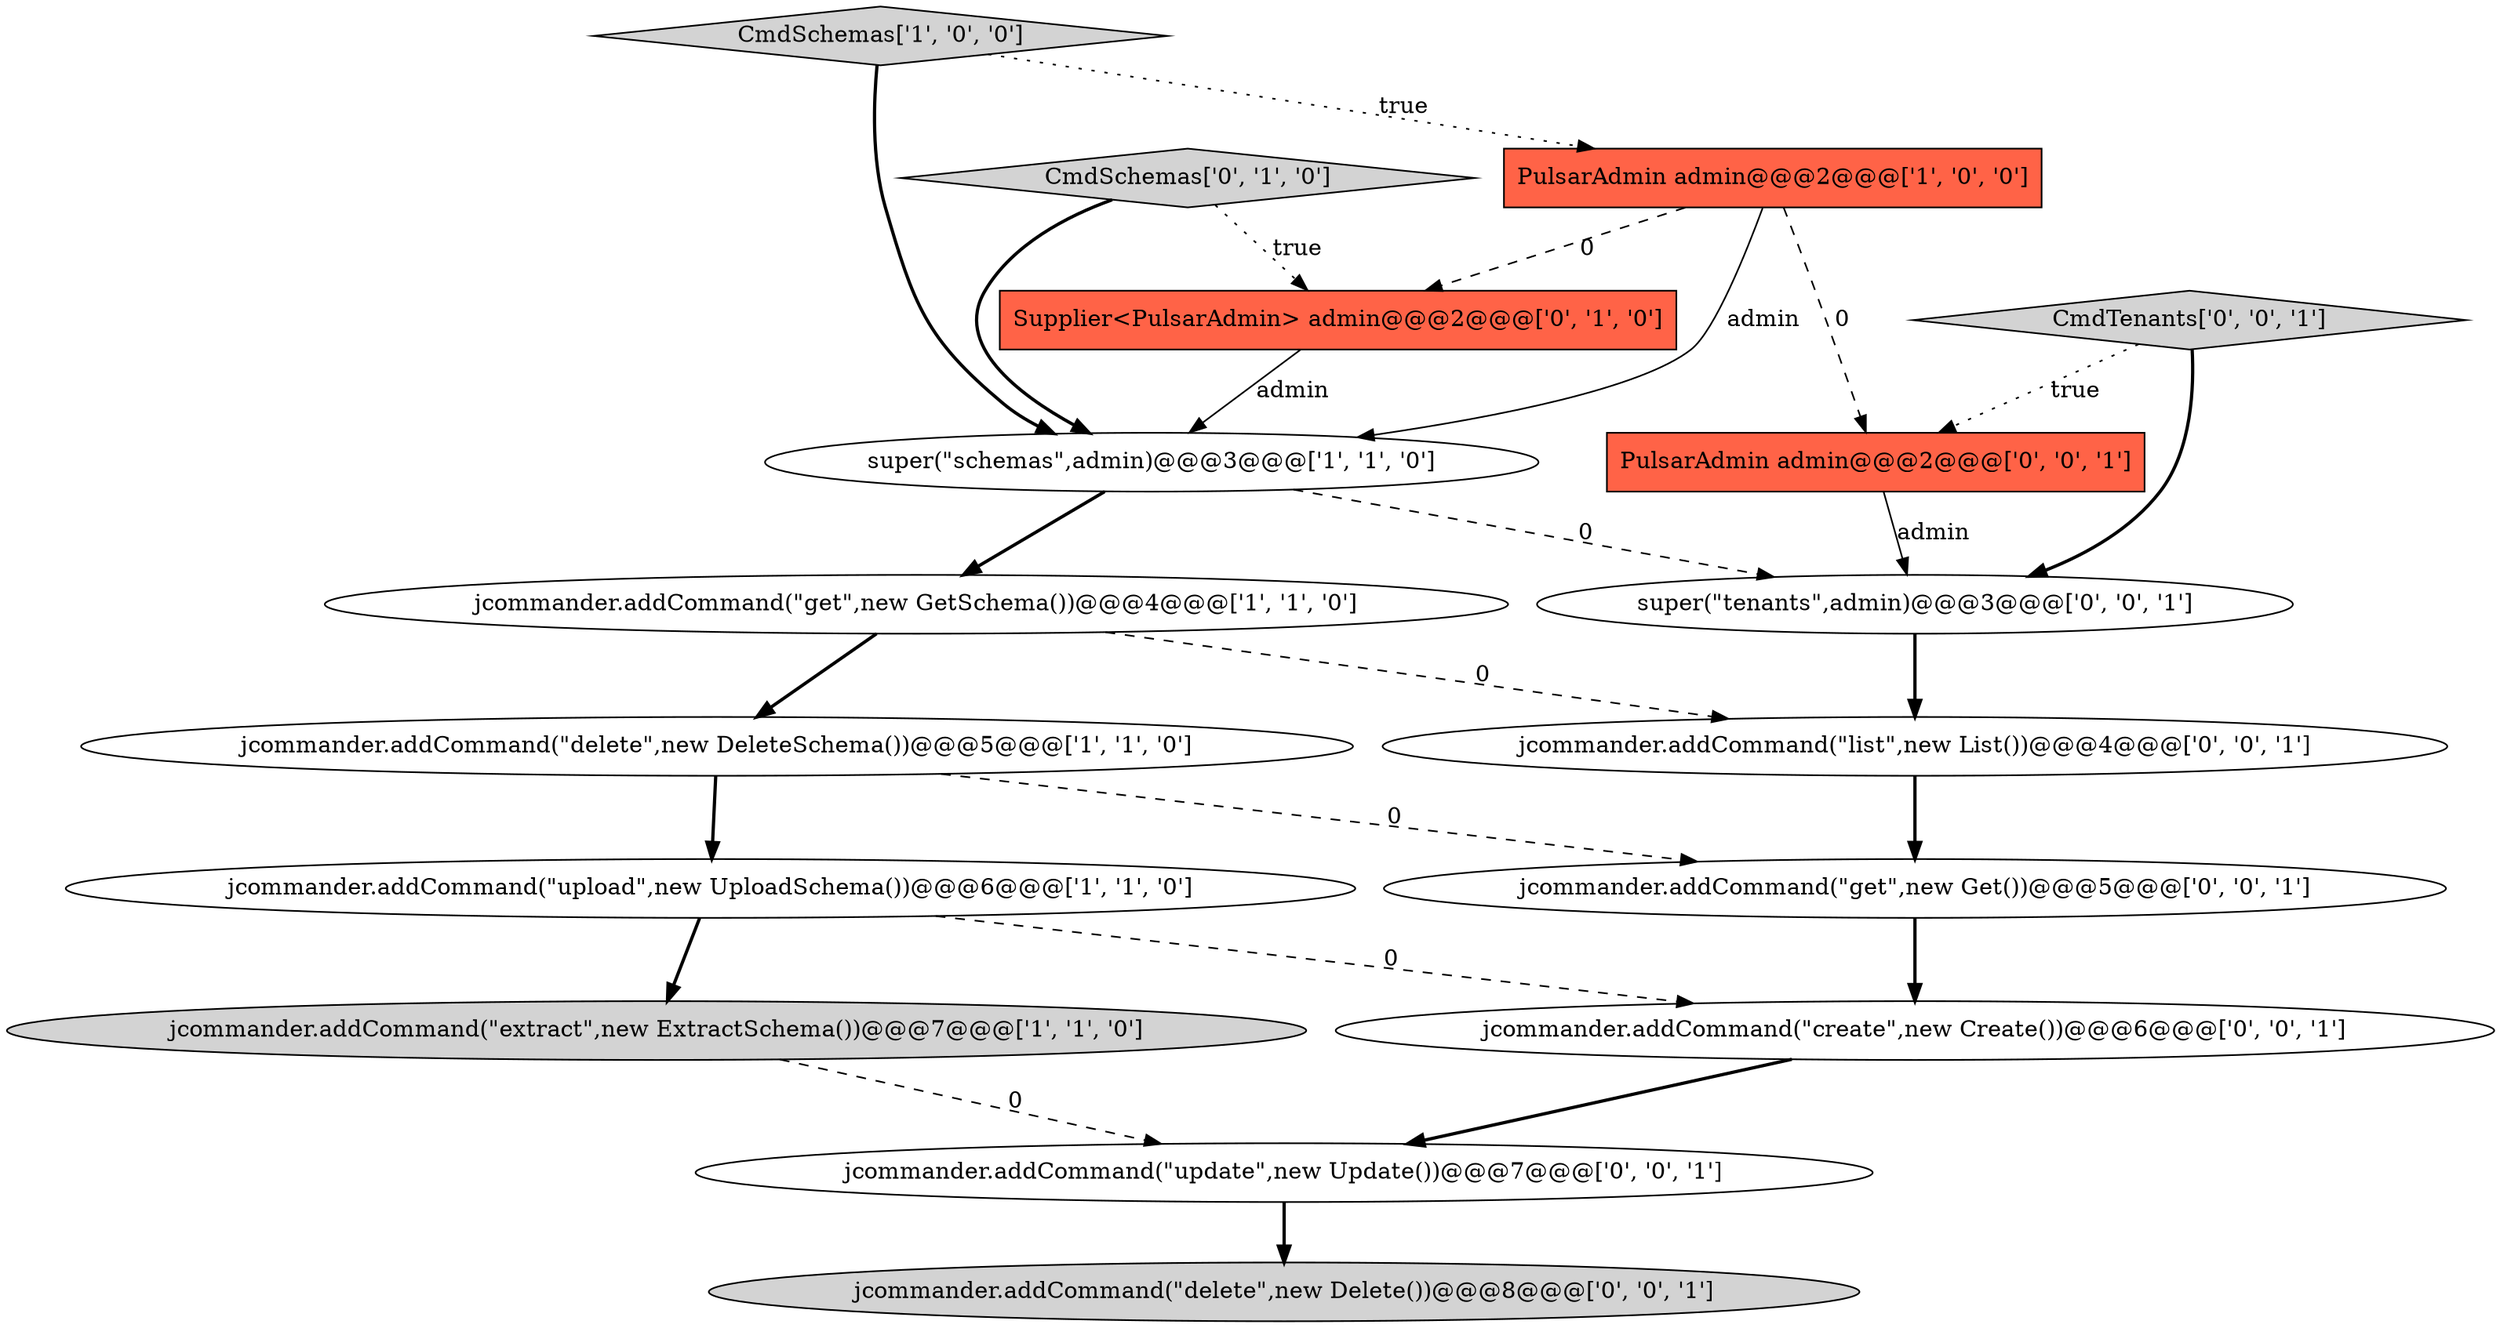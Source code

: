 digraph {
5 [style = filled, label = "jcommander.addCommand(\"get\",new GetSchema())@@@4@@@['1', '1', '0']", fillcolor = white, shape = ellipse image = "AAA0AAABBB1BBB"];
2 [style = filled, label = "jcommander.addCommand(\"extract\",new ExtractSchema())@@@7@@@['1', '1', '0']", fillcolor = lightgray, shape = ellipse image = "AAA0AAABBB1BBB"];
7 [style = filled, label = "CmdSchemas['0', '1', '0']", fillcolor = lightgray, shape = diamond image = "AAA0AAABBB2BBB"];
13 [style = filled, label = "jcommander.addCommand(\"get\",new Get())@@@5@@@['0', '0', '1']", fillcolor = white, shape = ellipse image = "AAA0AAABBB3BBB"];
15 [style = filled, label = "CmdTenants['0', '0', '1']", fillcolor = lightgray, shape = diamond image = "AAA0AAABBB3BBB"];
9 [style = filled, label = "jcommander.addCommand(\"create\",new Create())@@@6@@@['0', '0', '1']", fillcolor = white, shape = ellipse image = "AAA0AAABBB3BBB"];
1 [style = filled, label = "jcommander.addCommand(\"upload\",new UploadSchema())@@@6@@@['1', '1', '0']", fillcolor = white, shape = ellipse image = "AAA0AAABBB1BBB"];
10 [style = filled, label = "jcommander.addCommand(\"list\",new List())@@@4@@@['0', '0', '1']", fillcolor = white, shape = ellipse image = "AAA0AAABBB3BBB"];
11 [style = filled, label = "jcommander.addCommand(\"delete\",new Delete())@@@8@@@['0', '0', '1']", fillcolor = lightgray, shape = ellipse image = "AAA0AAABBB3BBB"];
6 [style = filled, label = "jcommander.addCommand(\"delete\",new DeleteSchema())@@@5@@@['1', '1', '0']", fillcolor = white, shape = ellipse image = "AAA0AAABBB1BBB"];
16 [style = filled, label = "super(\"tenants\",admin)@@@3@@@['0', '0', '1']", fillcolor = white, shape = ellipse image = "AAA0AAABBB3BBB"];
8 [style = filled, label = "Supplier<PulsarAdmin> admin@@@2@@@['0', '1', '0']", fillcolor = tomato, shape = box image = "AAA1AAABBB2BBB"];
12 [style = filled, label = "PulsarAdmin admin@@@2@@@['0', '0', '1']", fillcolor = tomato, shape = box image = "AAA0AAABBB3BBB"];
0 [style = filled, label = "PulsarAdmin admin@@@2@@@['1', '0', '0']", fillcolor = tomato, shape = box image = "AAA1AAABBB1BBB"];
3 [style = filled, label = "super(\"schemas\",admin)@@@3@@@['1', '1', '0']", fillcolor = white, shape = ellipse image = "AAA0AAABBB1BBB"];
4 [style = filled, label = "CmdSchemas['1', '0', '0']", fillcolor = lightgray, shape = diamond image = "AAA0AAABBB1BBB"];
14 [style = filled, label = "jcommander.addCommand(\"update\",new Update())@@@7@@@['0', '0', '1']", fillcolor = white, shape = ellipse image = "AAA0AAABBB3BBB"];
4->3 [style = bold, label=""];
16->10 [style = bold, label=""];
4->0 [style = dotted, label="true"];
1->9 [style = dashed, label="0"];
0->12 [style = dashed, label="0"];
15->16 [style = bold, label=""];
7->3 [style = bold, label=""];
8->3 [style = solid, label="admin"];
6->1 [style = bold, label=""];
3->5 [style = bold, label=""];
6->13 [style = dashed, label="0"];
5->6 [style = bold, label=""];
2->14 [style = dashed, label="0"];
10->13 [style = bold, label=""];
5->10 [style = dashed, label="0"];
12->16 [style = solid, label="admin"];
9->14 [style = bold, label=""];
15->12 [style = dotted, label="true"];
0->8 [style = dashed, label="0"];
1->2 [style = bold, label=""];
13->9 [style = bold, label=""];
0->3 [style = solid, label="admin"];
7->8 [style = dotted, label="true"];
14->11 [style = bold, label=""];
3->16 [style = dashed, label="0"];
}
